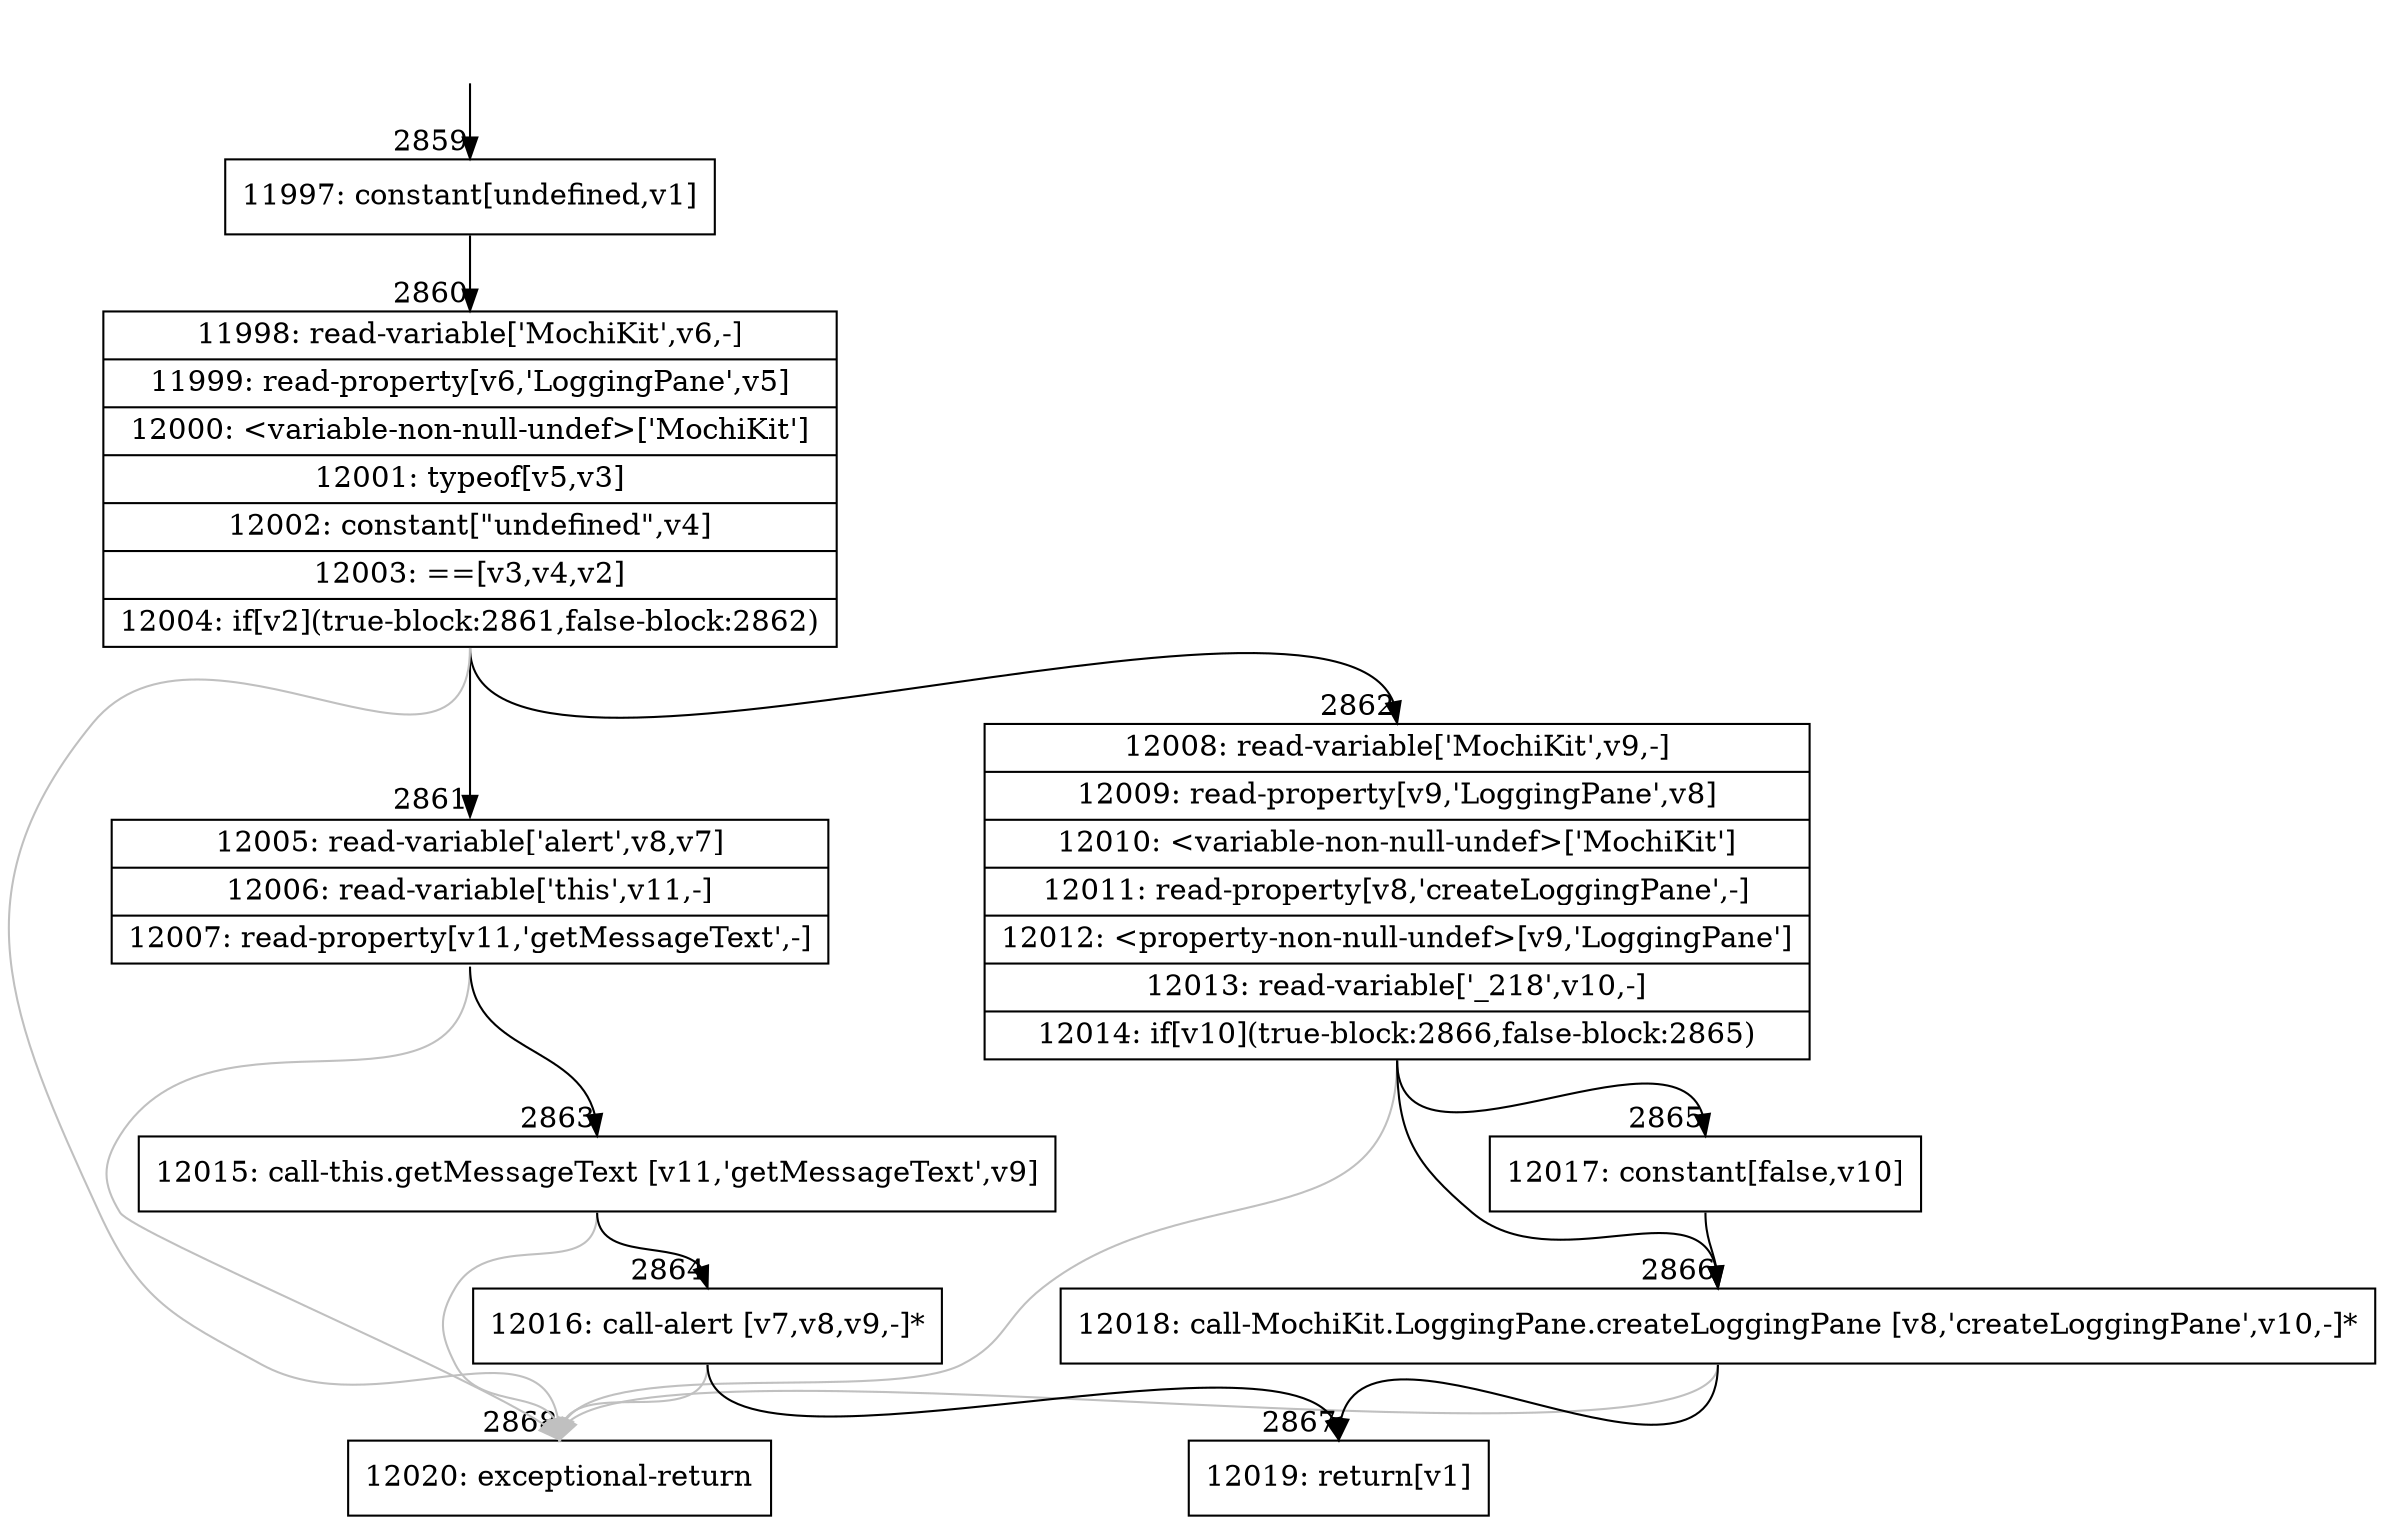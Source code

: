 digraph {
rankdir="TD"
BB_entry222[shape=none,label=""];
BB_entry222 -> BB2859 [tailport=s, headport=n, headlabel="    2859"]
BB2859 [shape=record label="{11997: constant[undefined,v1]}" ] 
BB2859 -> BB2860 [tailport=s, headport=n, headlabel="      2860"]
BB2860 [shape=record label="{11998: read-variable['MochiKit',v6,-]|11999: read-property[v6,'LoggingPane',v5]|12000: \<variable-non-null-undef\>['MochiKit']|12001: typeof[v5,v3]|12002: constant[\"undefined\",v4]|12003: ==[v3,v4,v2]|12004: if[v2](true-block:2861,false-block:2862)}" ] 
BB2860 -> BB2861 [tailport=s, headport=n, headlabel="      2861"]
BB2860 -> BB2862 [tailport=s, headport=n, headlabel="      2862"]
BB2860 -> BB2868 [tailport=s, headport=n, color=gray, headlabel="      2868"]
BB2861 [shape=record label="{12005: read-variable['alert',v8,v7]|12006: read-variable['this',v11,-]|12007: read-property[v11,'getMessageText',-]}" ] 
BB2861 -> BB2863 [tailport=s, headport=n, headlabel="      2863"]
BB2861 -> BB2868 [tailport=s, headport=n, color=gray]
BB2862 [shape=record label="{12008: read-variable['MochiKit',v9,-]|12009: read-property[v9,'LoggingPane',v8]|12010: \<variable-non-null-undef\>['MochiKit']|12011: read-property[v8,'createLoggingPane',-]|12012: \<property-non-null-undef\>[v9,'LoggingPane']|12013: read-variable['_218',v10,-]|12014: if[v10](true-block:2866,false-block:2865)}" ] 
BB2862 -> BB2866 [tailport=s, headport=n, headlabel="      2866"]
BB2862 -> BB2865 [tailport=s, headport=n, headlabel="      2865"]
BB2862 -> BB2868 [tailport=s, headport=n, color=gray]
BB2863 [shape=record label="{12015: call-this.getMessageText [v11,'getMessageText',v9]}" ] 
BB2863 -> BB2864 [tailport=s, headport=n, headlabel="      2864"]
BB2863 -> BB2868 [tailport=s, headport=n, color=gray]
BB2864 [shape=record label="{12016: call-alert [v7,v8,v9,-]*}" ] 
BB2864 -> BB2867 [tailport=s, headport=n, headlabel="      2867"]
BB2864 -> BB2868 [tailport=s, headport=n, color=gray]
BB2865 [shape=record label="{12017: constant[false,v10]}" ] 
BB2865 -> BB2866 [tailport=s, headport=n]
BB2866 [shape=record label="{12018: call-MochiKit.LoggingPane.createLoggingPane [v8,'createLoggingPane',v10,-]*}" ] 
BB2866 -> BB2867 [tailport=s, headport=n]
BB2866 -> BB2868 [tailport=s, headport=n, color=gray]
BB2867 [shape=record label="{12019: return[v1]}" ] 
BB2868 [shape=record label="{12020: exceptional-return}" ] 
//#$~ 1845
}
